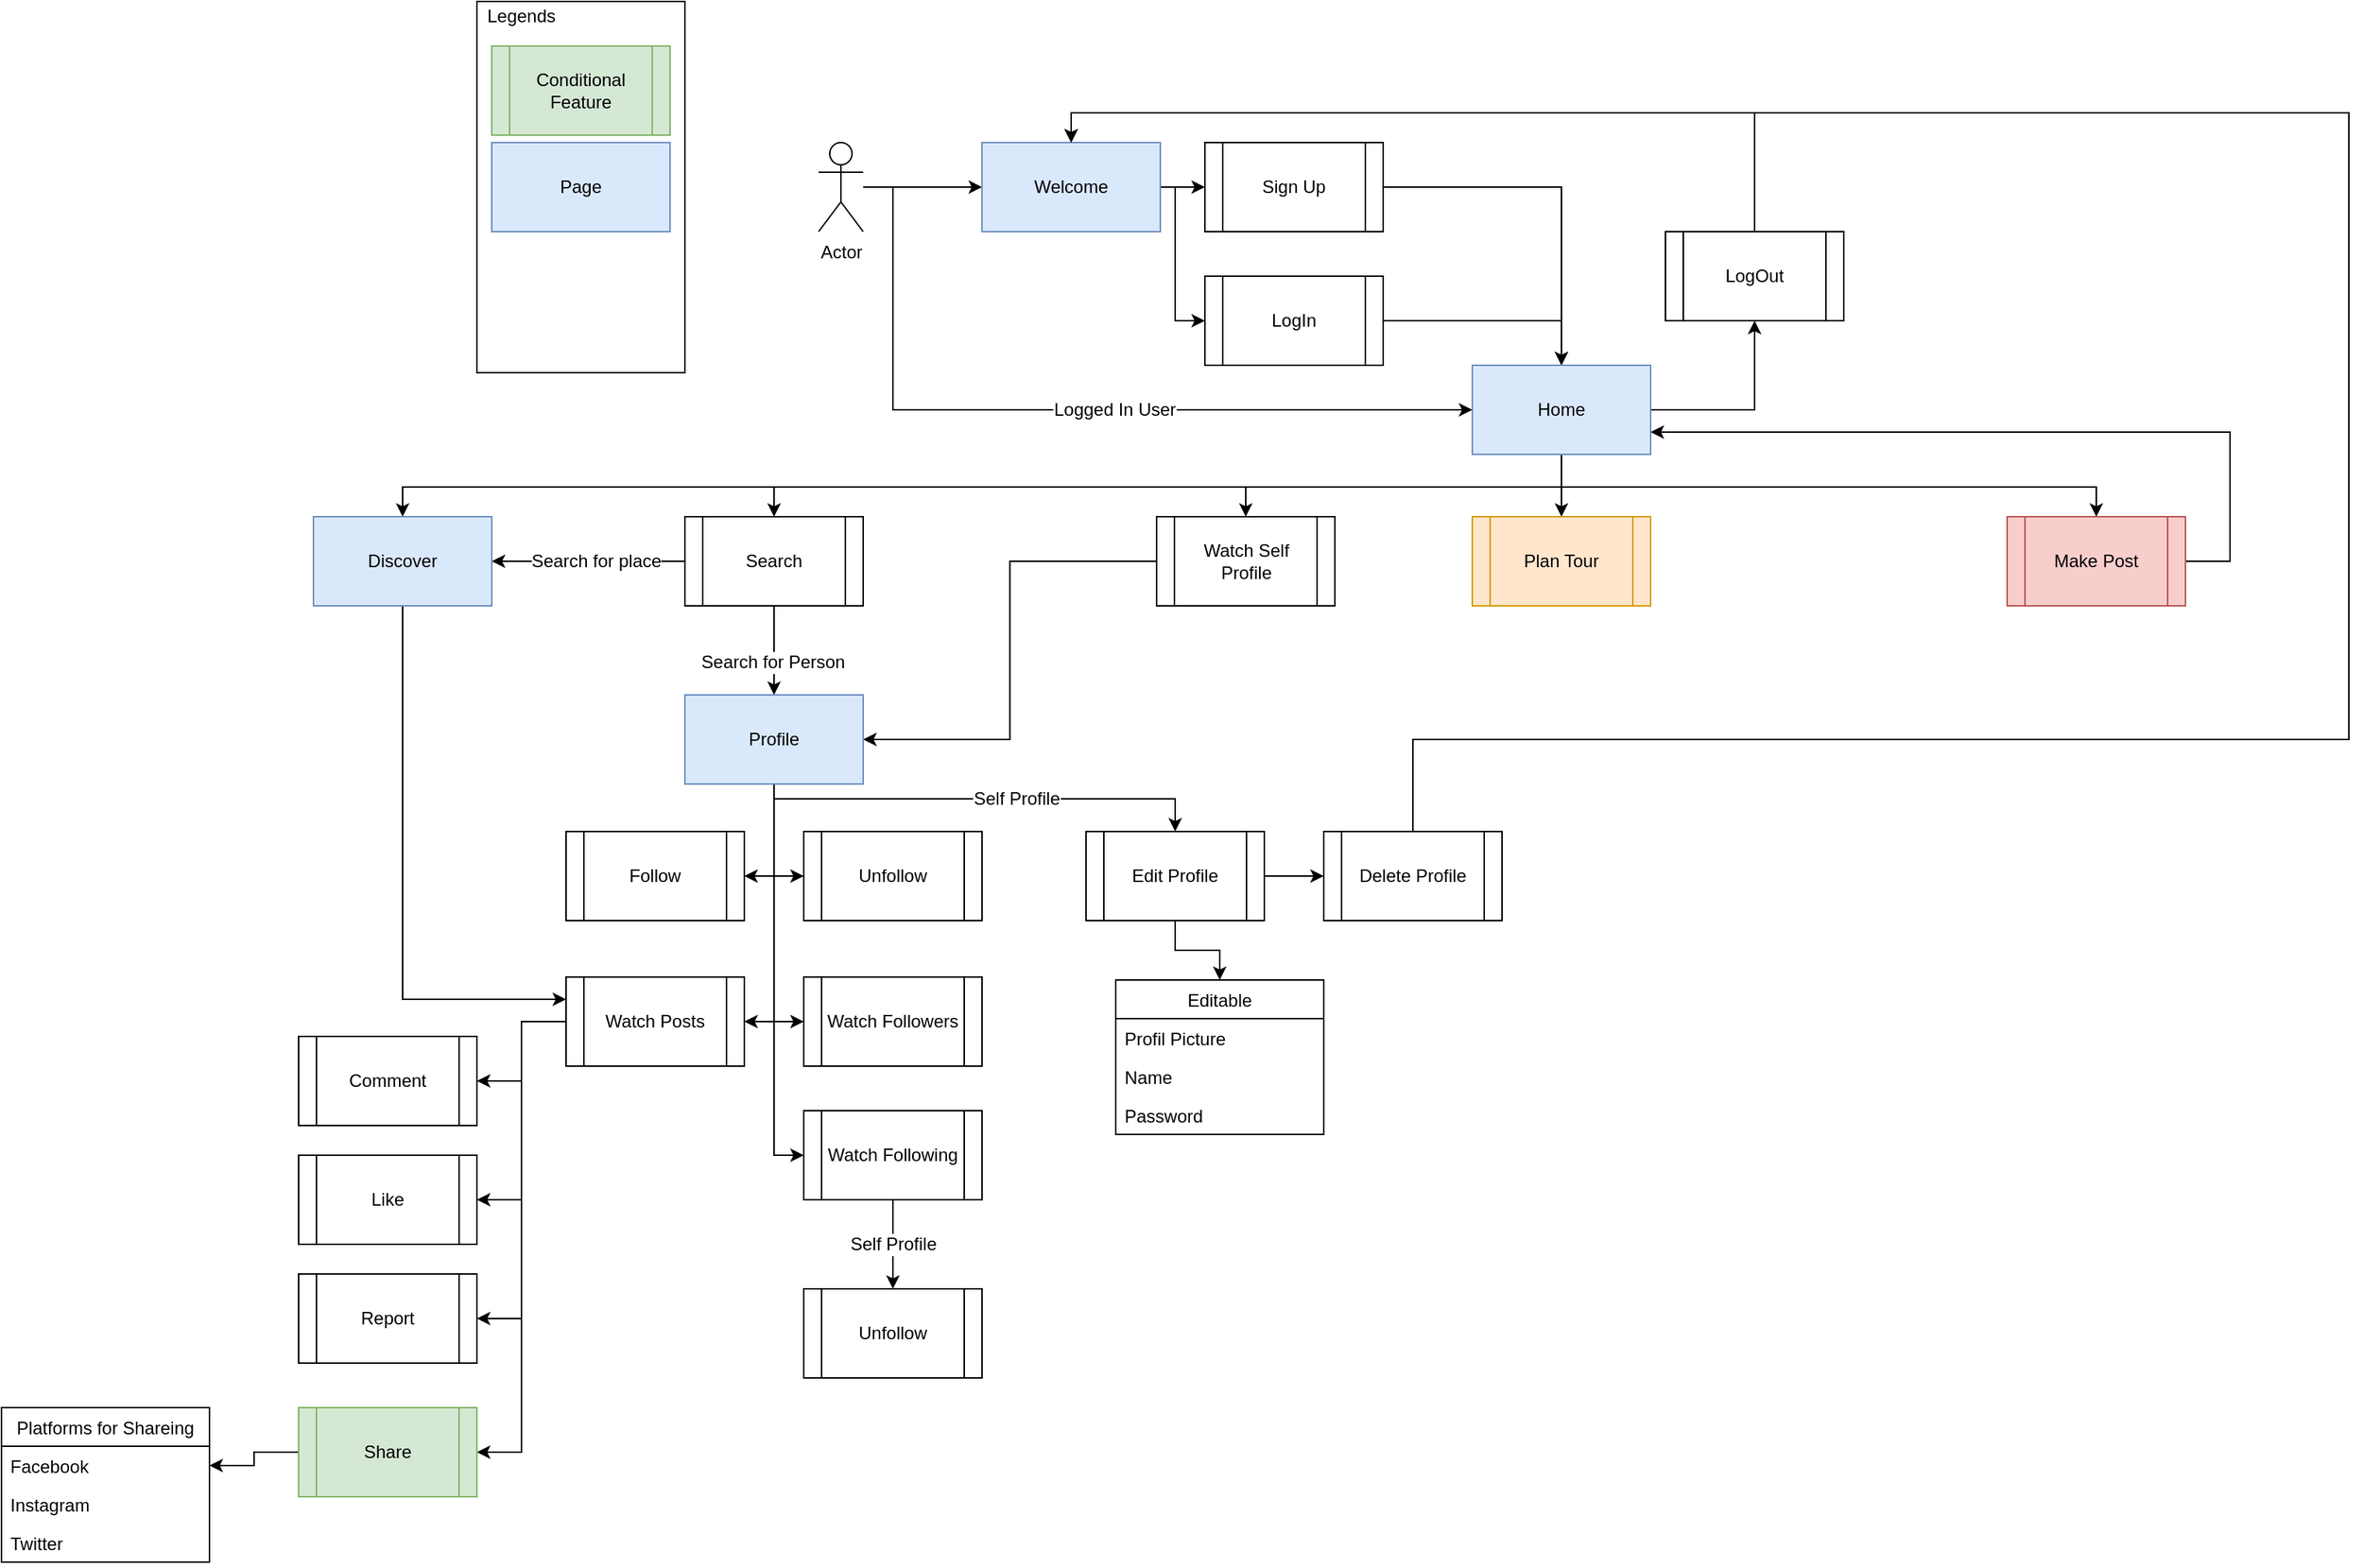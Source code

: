 <mxfile version="12.3.8" type="device" pages="1"><diagram id="4I_VLv4qWjBzLGB81JID" name="Page-1"><mxGraphModel dx="3773" dy="1103" grid="1" gridSize="10" guides="1" tooltips="1" connect="1" arrows="1" fold="1" page="1" pageScale="1" pageWidth="827" pageHeight="1169" math="0" shadow="0"><root><mxCell id="0"/><mxCell id="1" parent="0"/><mxCell id="bORqgM8b55si5CeG9BpK-6" style="edgeStyle=orthogonalEdgeStyle;rounded=0;orthogonalLoop=1;jettySize=auto;html=1;entryX=0;entryY=0.5;entryDx=0;entryDy=0;" edge="1" parent="1" source="bORqgM8b55si5CeG9BpK-1" target="bORqgM8b55si5CeG9BpK-4"><mxGeometry relative="1" as="geometry"/></mxCell><mxCell id="bORqgM8b55si5CeG9BpK-9" style="edgeStyle=orthogonalEdgeStyle;rounded=0;orthogonalLoop=1;jettySize=auto;html=1;entryX=0;entryY=0.5;entryDx=0;entryDy=0;" edge="1" parent="1" source="bORqgM8b55si5CeG9BpK-1" target="bORqgM8b55si5CeG9BpK-5"><mxGeometry relative="1" as="geometry"><Array as="points"><mxPoint x="70" y="338"/><mxPoint x="70" y="488"/></Array></mxGeometry></mxCell><mxCell id="bORqgM8b55si5CeG9BpK-10" value="Logged In User" style="text;html=1;align=center;verticalAlign=middle;resizable=0;points=[];;labelBackgroundColor=#ffffff;" vertex="1" connectable="0" parent="bORqgM8b55si5CeG9BpK-9"><mxGeometry x="0.138" relative="1" as="geometry"><mxPoint as="offset"/></mxGeometry></mxCell><mxCell id="bORqgM8b55si5CeG9BpK-1" value="Actor" style="shape=umlActor;verticalLabelPosition=bottom;labelBackgroundColor=#ffffff;verticalAlign=top;html=1;outlineConnect=0;" vertex="1" parent="1"><mxGeometry x="20" y="308" width="30" height="60" as="geometry"/></mxCell><mxCell id="bORqgM8b55si5CeG9BpK-12" style="edgeStyle=orthogonalEdgeStyle;rounded=0;orthogonalLoop=1;jettySize=auto;html=1;entryX=0.5;entryY=0;entryDx=0;entryDy=0;" edge="1" parent="1" source="bORqgM8b55si5CeG9BpK-2" target="bORqgM8b55si5CeG9BpK-5"><mxGeometry relative="1" as="geometry"/></mxCell><mxCell id="bORqgM8b55si5CeG9BpK-2" value="Sign Up" style="shape=process;whiteSpace=wrap;html=1;backgroundOutline=1;" vertex="1" parent="1"><mxGeometry x="280" y="308" width="120" height="60" as="geometry"/></mxCell><mxCell id="bORqgM8b55si5CeG9BpK-11" style="edgeStyle=orthogonalEdgeStyle;rounded=0;orthogonalLoop=1;jettySize=auto;html=1;entryX=0.5;entryY=0;entryDx=0;entryDy=0;" edge="1" parent="1" source="bORqgM8b55si5CeG9BpK-3" target="bORqgM8b55si5CeG9BpK-5"><mxGeometry relative="1" as="geometry"/></mxCell><mxCell id="bORqgM8b55si5CeG9BpK-3" value="LogIn" style="shape=process;whiteSpace=wrap;html=1;backgroundOutline=1;" vertex="1" parent="1"><mxGeometry x="280" y="398" width="120" height="60" as="geometry"/></mxCell><mxCell id="bORqgM8b55si5CeG9BpK-7" style="edgeStyle=orthogonalEdgeStyle;rounded=0;orthogonalLoop=1;jettySize=auto;html=1;entryX=0;entryY=0.5;entryDx=0;entryDy=0;" edge="1" parent="1" source="bORqgM8b55si5CeG9BpK-4" target="bORqgM8b55si5CeG9BpK-2"><mxGeometry relative="1" as="geometry"/></mxCell><mxCell id="bORqgM8b55si5CeG9BpK-8" style="edgeStyle=orthogonalEdgeStyle;rounded=0;orthogonalLoop=1;jettySize=auto;html=1;entryX=0;entryY=0.5;entryDx=0;entryDy=0;" edge="1" parent="1" source="bORqgM8b55si5CeG9BpK-4" target="bORqgM8b55si5CeG9BpK-3"><mxGeometry relative="1" as="geometry"><Array as="points"><mxPoint x="260" y="338"/><mxPoint x="260" y="428"/></Array></mxGeometry></mxCell><mxCell id="bORqgM8b55si5CeG9BpK-4" value="Welcome" style="rounded=0;whiteSpace=wrap;html=1;fillColor=#dae8fc;strokeColor=#6c8ebf;" vertex="1" parent="1"><mxGeometry x="130" y="308" width="120" height="60" as="geometry"/></mxCell><mxCell id="bORqgM8b55si5CeG9BpK-18" style="edgeStyle=orthogonalEdgeStyle;rounded=0;orthogonalLoop=1;jettySize=auto;html=1;entryX=0.5;entryY=0;entryDx=0;entryDy=0;" edge="1" parent="1" source="bORqgM8b55si5CeG9BpK-5" target="bORqgM8b55si5CeG9BpK-14"><mxGeometry relative="1" as="geometry"><Array as="points"><mxPoint x="520" y="540"/><mxPoint x="308" y="540"/></Array></mxGeometry></mxCell><mxCell id="bORqgM8b55si5CeG9BpK-20" style="edgeStyle=orthogonalEdgeStyle;rounded=0;orthogonalLoop=1;jettySize=auto;html=1;entryX=0.5;entryY=1;entryDx=0;entryDy=0;exitX=1;exitY=0.5;exitDx=0;exitDy=0;" edge="1" parent="1" source="bORqgM8b55si5CeG9BpK-5" target="bORqgM8b55si5CeG9BpK-16"><mxGeometry relative="1" as="geometry"/></mxCell><mxCell id="bORqgM8b55si5CeG9BpK-23" style="edgeStyle=orthogonalEdgeStyle;rounded=0;orthogonalLoop=1;jettySize=auto;html=1;entryX=0.5;entryY=0;entryDx=0;entryDy=0;" edge="1" parent="1" source="bORqgM8b55si5CeG9BpK-5" target="bORqgM8b55si5CeG9BpK-13"><mxGeometry relative="1" as="geometry"><Array as="points"><mxPoint x="520" y="540"/><mxPoint x="-10" y="540"/></Array></mxGeometry></mxCell><mxCell id="bORqgM8b55si5CeG9BpK-24" style="edgeStyle=orthogonalEdgeStyle;rounded=0;orthogonalLoop=1;jettySize=auto;html=1;entryX=0.5;entryY=0;entryDx=0;entryDy=0;" edge="1" parent="1" source="bORqgM8b55si5CeG9BpK-5" target="bORqgM8b55si5CeG9BpK-15"><mxGeometry relative="1" as="geometry"/></mxCell><mxCell id="bORqgM8b55si5CeG9BpK-26" style="edgeStyle=orthogonalEdgeStyle;rounded=0;orthogonalLoop=1;jettySize=auto;html=1;entryX=0.5;entryY=0;entryDx=0;entryDy=0;" edge="1" parent="1" source="bORqgM8b55si5CeG9BpK-5" target="bORqgM8b55si5CeG9BpK-62"><mxGeometry relative="1" as="geometry"><mxPoint x="-260" y="560.333" as="targetPoint"/><Array as="points"><mxPoint x="520" y="540"/><mxPoint x="-260" y="540"/><mxPoint x="-260" y="560"/></Array></mxGeometry></mxCell><mxCell id="bORqgM8b55si5CeG9BpK-41" style="edgeStyle=orthogonalEdgeStyle;rounded=0;orthogonalLoop=1;jettySize=auto;html=1;entryX=0.5;entryY=0;entryDx=0;entryDy=0;" edge="1" parent="1" source="bORqgM8b55si5CeG9BpK-5" target="bORqgM8b55si5CeG9BpK-40"><mxGeometry relative="1" as="geometry"><Array as="points"><mxPoint x="520" y="540"/><mxPoint x="880" y="540"/></Array></mxGeometry></mxCell><mxCell id="bORqgM8b55si5CeG9BpK-5" value="Home" style="rounded=0;whiteSpace=wrap;html=1;fillColor=#dae8fc;strokeColor=#6c8ebf;" vertex="1" parent="1"><mxGeometry x="460" y="458" width="120" height="60" as="geometry"/></mxCell><mxCell id="bORqgM8b55si5CeG9BpK-47" style="edgeStyle=orthogonalEdgeStyle;rounded=0;orthogonalLoop=1;jettySize=auto;html=1;entryX=0.5;entryY=0;entryDx=0;entryDy=0;" edge="1" parent="1" source="bORqgM8b55si5CeG9BpK-13" target="bORqgM8b55si5CeG9BpK-46"><mxGeometry relative="1" as="geometry"><Array as="points"><mxPoint x="-10" y="650"/><mxPoint x="-10" y="650"/></Array></mxGeometry></mxCell><mxCell id="bORqgM8b55si5CeG9BpK-60" value="Search for Person" style="text;html=1;align=center;verticalAlign=middle;resizable=0;points=[];;labelBackgroundColor=#ffffff;" vertex="1" connectable="0" parent="bORqgM8b55si5CeG9BpK-47"><mxGeometry x="0.267" y="-1" relative="1" as="geometry"><mxPoint as="offset"/></mxGeometry></mxCell><mxCell id="bORqgM8b55si5CeG9BpK-64" style="edgeStyle=orthogonalEdgeStyle;rounded=0;orthogonalLoop=1;jettySize=auto;html=1;entryX=1;entryY=0.5;entryDx=0;entryDy=0;" edge="1" parent="1" source="bORqgM8b55si5CeG9BpK-13" target="bORqgM8b55si5CeG9BpK-62"><mxGeometry relative="1" as="geometry"/></mxCell><mxCell id="bORqgM8b55si5CeG9BpK-65" value="Search for place" style="text;html=1;align=center;verticalAlign=middle;resizable=0;points=[];;labelBackgroundColor=#ffffff;" vertex="1" connectable="0" parent="bORqgM8b55si5CeG9BpK-64"><mxGeometry x="0.198" y="-2" relative="1" as="geometry"><mxPoint x="17.5" y="1.5" as="offset"/></mxGeometry></mxCell><mxCell id="bORqgM8b55si5CeG9BpK-13" value="Search" style="shape=process;whiteSpace=wrap;html=1;backgroundOutline=1;" vertex="1" parent="1"><mxGeometry x="-70" y="560" width="120" height="60" as="geometry"/></mxCell><mxCell id="bORqgM8b55si5CeG9BpK-67" style="edgeStyle=orthogonalEdgeStyle;rounded=0;orthogonalLoop=1;jettySize=auto;html=1;entryX=1;entryY=0.5;entryDx=0;entryDy=0;" edge="1" parent="1" source="bORqgM8b55si5CeG9BpK-14" target="bORqgM8b55si5CeG9BpK-46"><mxGeometry relative="1" as="geometry"/></mxCell><mxCell id="bORqgM8b55si5CeG9BpK-14" value="Watch Self Profile" style="shape=process;whiteSpace=wrap;html=1;backgroundOutline=1;" vertex="1" parent="1"><mxGeometry x="247.5" y="560" width="120" height="60" as="geometry"/></mxCell><mxCell id="bORqgM8b55si5CeG9BpK-15" value="Plan Tour" style="shape=process;whiteSpace=wrap;html=1;backgroundOutline=1;fillColor=#ffe6cc;strokeColor=#d79b00;" vertex="1" parent="1"><mxGeometry x="460" y="560" width="120" height="60" as="geometry"/></mxCell><mxCell id="bORqgM8b55si5CeG9BpK-21" style="edgeStyle=orthogonalEdgeStyle;rounded=0;orthogonalLoop=1;jettySize=auto;html=1;entryX=0.5;entryY=0;entryDx=0;entryDy=0;" edge="1" parent="1" source="bORqgM8b55si5CeG9BpK-16" target="bORqgM8b55si5CeG9BpK-4"><mxGeometry relative="1" as="geometry"><Array as="points"><mxPoint x="650" y="288"/><mxPoint x="190" y="288"/></Array></mxGeometry></mxCell><mxCell id="bORqgM8b55si5CeG9BpK-16" value="LogOut" style="shape=process;whiteSpace=wrap;html=1;backgroundOutline=1;" vertex="1" parent="1"><mxGeometry x="590" y="368" width="120" height="60" as="geometry"/></mxCell><mxCell id="bORqgM8b55si5CeG9BpK-39" style="edgeStyle=orthogonalEdgeStyle;rounded=0;orthogonalLoop=1;jettySize=auto;html=1;entryX=0.5;entryY=0;entryDx=0;entryDy=0;" edge="1" parent="1" source="bORqgM8b55si5CeG9BpK-22" target="bORqgM8b55si5CeG9BpK-35"><mxGeometry relative="1" as="geometry"/></mxCell><mxCell id="bORqgM8b55si5CeG9BpK-44" style="edgeStyle=orthogonalEdgeStyle;rounded=0;orthogonalLoop=1;jettySize=auto;html=1;entryX=0;entryY=0.5;entryDx=0;entryDy=0;" edge="1" parent="1" source="bORqgM8b55si5CeG9BpK-22" target="bORqgM8b55si5CeG9BpK-43"><mxGeometry relative="1" as="geometry"/></mxCell><mxCell id="bORqgM8b55si5CeG9BpK-22" value="Edit Profile" style="shape=process;whiteSpace=wrap;html=1;backgroundOutline=1;" vertex="1" parent="1"><mxGeometry x="200" y="772" width="120" height="60" as="geometry"/></mxCell><mxCell id="bORqgM8b55si5CeG9BpK-27" value="Watch Followers" style="shape=process;whiteSpace=wrap;html=1;backgroundOutline=1;" vertex="1" parent="1"><mxGeometry x="10" y="870" width="120" height="60" as="geometry"/></mxCell><mxCell id="bORqgM8b55si5CeG9BpK-34" style="edgeStyle=orthogonalEdgeStyle;rounded=0;orthogonalLoop=1;jettySize=auto;html=1;entryX=0.5;entryY=0;entryDx=0;entryDy=0;" edge="1" parent="1" source="bORqgM8b55si5CeG9BpK-28" target="bORqgM8b55si5CeG9BpK-33"><mxGeometry relative="1" as="geometry"/></mxCell><mxCell id="bORqgM8b55si5CeG9BpK-70" value="Self Profile" style="text;html=1;align=center;verticalAlign=middle;resizable=0;points=[];;labelBackgroundColor=#ffffff;" vertex="1" connectable="0" parent="bORqgM8b55si5CeG9BpK-34"><mxGeometry x="0.403" relative="1" as="geometry"><mxPoint y="-12" as="offset"/></mxGeometry></mxCell><mxCell id="bORqgM8b55si5CeG9BpK-28" value="Watch Following" style="shape=process;whiteSpace=wrap;html=1;backgroundOutline=1;" vertex="1" parent="1"><mxGeometry x="10" y="960" width="120" height="60" as="geometry"/></mxCell><mxCell id="bORqgM8b55si5CeG9BpK-33" value="Unfollow" style="shape=process;whiteSpace=wrap;html=1;backgroundOutline=1;" vertex="1" parent="1"><mxGeometry x="10" y="1080" width="120" height="60" as="geometry"/></mxCell><mxCell id="bORqgM8b55si5CeG9BpK-35" value="Editable" style="swimlane;fontStyle=0;childLayout=stackLayout;horizontal=1;startSize=26;fillColor=none;horizontalStack=0;resizeParent=1;resizeParentMax=0;resizeLast=0;collapsible=1;marginBottom=0;" vertex="1" parent="1"><mxGeometry x="220" y="872" width="140" height="104" as="geometry"><mxRectangle x="350" y="780" width="80" height="26" as="alternateBounds"/></mxGeometry></mxCell><mxCell id="bORqgM8b55si5CeG9BpK-36" value="Profil Picture" style="text;strokeColor=none;fillColor=none;align=left;verticalAlign=top;spacingLeft=4;spacingRight=4;overflow=hidden;rotatable=0;points=[[0,0.5],[1,0.5]];portConstraint=eastwest;" vertex="1" parent="bORqgM8b55si5CeG9BpK-35"><mxGeometry y="26" width="140" height="26" as="geometry"/></mxCell><mxCell id="bORqgM8b55si5CeG9BpK-37" value="Name" style="text;strokeColor=none;fillColor=none;align=left;verticalAlign=top;spacingLeft=4;spacingRight=4;overflow=hidden;rotatable=0;points=[[0,0.5],[1,0.5]];portConstraint=eastwest;" vertex="1" parent="bORqgM8b55si5CeG9BpK-35"><mxGeometry y="52" width="140" height="26" as="geometry"/></mxCell><mxCell id="bORqgM8b55si5CeG9BpK-38" value="Password" style="text;strokeColor=none;fillColor=none;align=left;verticalAlign=top;spacingLeft=4;spacingRight=4;overflow=hidden;rotatable=0;points=[[0,0.5],[1,0.5]];portConstraint=eastwest;" vertex="1" parent="bORqgM8b55si5CeG9BpK-35"><mxGeometry y="78" width="140" height="26" as="geometry"/></mxCell><mxCell id="bORqgM8b55si5CeG9BpK-42" style="edgeStyle=orthogonalEdgeStyle;rounded=0;orthogonalLoop=1;jettySize=auto;html=1;entryX=1;entryY=0.75;entryDx=0;entryDy=0;" edge="1" parent="1" source="bORqgM8b55si5CeG9BpK-40" target="bORqgM8b55si5CeG9BpK-5"><mxGeometry relative="1" as="geometry"><Array as="points"><mxPoint x="970" y="590"/><mxPoint x="970" y="503"/></Array></mxGeometry></mxCell><mxCell id="bORqgM8b55si5CeG9BpK-40" value="Make Post" style="shape=process;whiteSpace=wrap;html=1;backgroundOutline=1;fillColor=#f8cecc;strokeColor=#b85450;" vertex="1" parent="1"><mxGeometry x="820" y="560" width="120" height="60" as="geometry"/></mxCell><mxCell id="bORqgM8b55si5CeG9BpK-45" style="edgeStyle=orthogonalEdgeStyle;rounded=0;orthogonalLoop=1;jettySize=auto;html=1;entryX=0.5;entryY=0;entryDx=0;entryDy=0;" edge="1" parent="1" source="bORqgM8b55si5CeG9BpK-43" target="bORqgM8b55si5CeG9BpK-4"><mxGeometry relative="1" as="geometry"><Array as="points"><mxPoint x="1050" y="710"/><mxPoint x="1050" y="288"/><mxPoint x="190" y="288"/></Array></mxGeometry></mxCell><mxCell id="bORqgM8b55si5CeG9BpK-43" value="Delete Profile" style="shape=process;whiteSpace=wrap;html=1;backgroundOutline=1;" vertex="1" parent="1"><mxGeometry x="360" y="772" width="120" height="60" as="geometry"/></mxCell><mxCell id="bORqgM8b55si5CeG9BpK-50" style="edgeStyle=orthogonalEdgeStyle;rounded=0;orthogonalLoop=1;jettySize=auto;html=1;entryX=1;entryY=0.5;entryDx=0;entryDy=0;" edge="1" parent="1" source="bORqgM8b55si5CeG9BpK-46" target="bORqgM8b55si5CeG9BpK-48"><mxGeometry relative="1" as="geometry"/></mxCell><mxCell id="bORqgM8b55si5CeG9BpK-51" style="edgeStyle=orthogonalEdgeStyle;rounded=0;orthogonalLoop=1;jettySize=auto;html=1;entryX=0;entryY=0.5;entryDx=0;entryDy=0;" edge="1" parent="1" source="bORqgM8b55si5CeG9BpK-46" target="bORqgM8b55si5CeG9BpK-49"><mxGeometry relative="1" as="geometry"/></mxCell><mxCell id="bORqgM8b55si5CeG9BpK-59" style="edgeStyle=orthogonalEdgeStyle;rounded=0;orthogonalLoop=1;jettySize=auto;html=1;entryX=1;entryY=0.5;entryDx=0;entryDy=0;" edge="1" parent="1" source="bORqgM8b55si5CeG9BpK-46" target="bORqgM8b55si5CeG9BpK-52"><mxGeometry relative="1" as="geometry"/></mxCell><mxCell id="bORqgM8b55si5CeG9BpK-68" style="edgeStyle=orthogonalEdgeStyle;rounded=0;orthogonalLoop=1;jettySize=auto;html=1;entryX=0;entryY=0.5;entryDx=0;entryDy=0;" edge="1" parent="1" source="bORqgM8b55si5CeG9BpK-46" target="bORqgM8b55si5CeG9BpK-27"><mxGeometry relative="1" as="geometry"/></mxCell><mxCell id="bORqgM8b55si5CeG9BpK-69" style="edgeStyle=orthogonalEdgeStyle;rounded=0;orthogonalLoop=1;jettySize=auto;html=1;entryX=0;entryY=0.5;entryDx=0;entryDy=0;" edge="1" parent="1" source="bORqgM8b55si5CeG9BpK-46" target="bORqgM8b55si5CeG9BpK-28"><mxGeometry relative="1" as="geometry"><mxPoint x="-30" y="1010" as="targetPoint"/></mxGeometry></mxCell><mxCell id="bORqgM8b55si5CeG9BpK-71" style="edgeStyle=orthogonalEdgeStyle;rounded=0;orthogonalLoop=1;jettySize=auto;html=1;entryX=0.5;entryY=0;entryDx=0;entryDy=0;" edge="1" parent="1" source="bORqgM8b55si5CeG9BpK-46" target="bORqgM8b55si5CeG9BpK-22"><mxGeometry relative="1" as="geometry"><Array as="points"><mxPoint x="-10" y="750"/><mxPoint x="260" y="750"/></Array></mxGeometry></mxCell><mxCell id="bORqgM8b55si5CeG9BpK-72" value="Self Profile" style="text;html=1;align=center;verticalAlign=middle;resizable=0;points=[];;labelBackgroundColor=#ffffff;" vertex="1" connectable="0" parent="bORqgM8b55si5CeG9BpK-71"><mxGeometry x="0.141" relative="1" as="geometry"><mxPoint as="offset"/></mxGeometry></mxCell><mxCell id="bORqgM8b55si5CeG9BpK-46" value="Profile" style="rounded=0;whiteSpace=wrap;html=1;fillColor=#dae8fc;strokeColor=#6c8ebf;" vertex="1" parent="1"><mxGeometry x="-70" y="680" width="120" height="60" as="geometry"/></mxCell><mxCell id="bORqgM8b55si5CeG9BpK-48" value="Follow" style="shape=process;whiteSpace=wrap;html=1;backgroundOutline=1;" vertex="1" parent="1"><mxGeometry x="-150" y="772" width="120" height="60" as="geometry"/></mxCell><mxCell id="bORqgM8b55si5CeG9BpK-49" value="Unfollow" style="shape=process;whiteSpace=wrap;html=1;backgroundOutline=1;" vertex="1" parent="1"><mxGeometry x="10" y="772" width="120" height="60" as="geometry"/></mxCell><mxCell id="bORqgM8b55si5CeG9BpK-56" style="edgeStyle=orthogonalEdgeStyle;rounded=0;orthogonalLoop=1;jettySize=auto;html=1;entryX=1;entryY=0.5;entryDx=0;entryDy=0;" edge="1" parent="1" source="bORqgM8b55si5CeG9BpK-52" target="bORqgM8b55si5CeG9BpK-53"><mxGeometry relative="1" as="geometry"/></mxCell><mxCell id="bORqgM8b55si5CeG9BpK-57" style="edgeStyle=orthogonalEdgeStyle;rounded=0;orthogonalLoop=1;jettySize=auto;html=1;entryX=1;entryY=0.5;entryDx=0;entryDy=0;" edge="1" parent="1" source="bORqgM8b55si5CeG9BpK-52" target="bORqgM8b55si5CeG9BpK-54"><mxGeometry relative="1" as="geometry"/></mxCell><mxCell id="bORqgM8b55si5CeG9BpK-58" style="edgeStyle=orthogonalEdgeStyle;rounded=0;orthogonalLoop=1;jettySize=auto;html=1;entryX=1;entryY=0.5;entryDx=0;entryDy=0;" edge="1" parent="1" source="bORqgM8b55si5CeG9BpK-52" target="bORqgM8b55si5CeG9BpK-55"><mxGeometry relative="1" as="geometry"/></mxCell><mxCell id="bORqgM8b55si5CeG9BpK-76" style="edgeStyle=orthogonalEdgeStyle;rounded=0;orthogonalLoop=1;jettySize=auto;html=1;entryX=1;entryY=0.5;entryDx=0;entryDy=0;" edge="1" parent="1" source="bORqgM8b55si5CeG9BpK-52" target="bORqgM8b55si5CeG9BpK-73"><mxGeometry relative="1" as="geometry"/></mxCell><mxCell id="bORqgM8b55si5CeG9BpK-52" value="Watch Posts" style="shape=process;whiteSpace=wrap;html=1;backgroundOutline=1;" vertex="1" parent="1"><mxGeometry x="-150" y="870" width="120" height="60" as="geometry"/></mxCell><mxCell id="bORqgM8b55si5CeG9BpK-53" value="Comment" style="shape=process;whiteSpace=wrap;html=1;backgroundOutline=1;" vertex="1" parent="1"><mxGeometry x="-330" y="910" width="120" height="60" as="geometry"/></mxCell><mxCell id="bORqgM8b55si5CeG9BpK-54" value="Like" style="shape=process;whiteSpace=wrap;html=1;backgroundOutline=1;" vertex="1" parent="1"><mxGeometry x="-330" y="990" width="120" height="60" as="geometry"/></mxCell><mxCell id="bORqgM8b55si5CeG9BpK-55" value="Report" style="shape=process;whiteSpace=wrap;html=1;backgroundOutline=1;" vertex="1" parent="1"><mxGeometry x="-330" y="1070" width="120" height="60" as="geometry"/></mxCell><mxCell id="bORqgM8b55si5CeG9BpK-66" style="edgeStyle=orthogonalEdgeStyle;rounded=0;orthogonalLoop=1;jettySize=auto;html=1;entryX=0;entryY=0.25;entryDx=0;entryDy=0;" edge="1" parent="1" source="bORqgM8b55si5CeG9BpK-62" target="bORqgM8b55si5CeG9BpK-52"><mxGeometry relative="1" as="geometry"><Array as="points"><mxPoint x="-260" y="885"/></Array></mxGeometry></mxCell><mxCell id="bORqgM8b55si5CeG9BpK-62" value="Discover" style="rounded=0;whiteSpace=wrap;html=1;fillColor=#dae8fc;strokeColor=#6c8ebf;" vertex="1" parent="1"><mxGeometry x="-320" y="560" width="120" height="60" as="geometry"/></mxCell><mxCell id="bORqgM8b55si5CeG9BpK-90" style="edgeStyle=orthogonalEdgeStyle;rounded=0;orthogonalLoop=1;jettySize=auto;html=1;entryX=1;entryY=0.5;entryDx=0;entryDy=0;" edge="1" parent="1" source="bORqgM8b55si5CeG9BpK-73" target="bORqgM8b55si5CeG9BpK-85"><mxGeometry relative="1" as="geometry"><mxPoint x="-414" y="1220" as="targetPoint"/></mxGeometry></mxCell><mxCell id="bORqgM8b55si5CeG9BpK-73" value="Share" style="shape=process;whiteSpace=wrap;html=1;backgroundOutline=1;fillColor=#d5e8d4;strokeColor=#82b366;" vertex="1" parent="1"><mxGeometry x="-330" y="1160" width="120" height="60" as="geometry"/></mxCell><mxCell id="bORqgM8b55si5CeG9BpK-83" value="" style="group" vertex="1" connectable="0" parent="1"><mxGeometry x="-210" y="213" width="140" height="250" as="geometry"/></mxCell><mxCell id="bORqgM8b55si5CeG9BpK-81" value="" style="rounded=0;whiteSpace=wrap;html=1;" vertex="1" parent="bORqgM8b55si5CeG9BpK-83"><mxGeometry width="140" height="250" as="geometry"/></mxCell><mxCell id="bORqgM8b55si5CeG9BpK-77" value="Conditional&lt;br&gt;Feature" style="shape=process;whiteSpace=wrap;html=1;backgroundOutline=1;fillColor=#d5e8d4;strokeColor=#82b366;" vertex="1" parent="bORqgM8b55si5CeG9BpK-83"><mxGeometry x="10" y="30" width="120" height="60" as="geometry"/></mxCell><mxCell id="bORqgM8b55si5CeG9BpK-80" value="Page" style="rounded=0;whiteSpace=wrap;html=1;fillColor=#dae8fc;strokeColor=#6c8ebf;" vertex="1" parent="bORqgM8b55si5CeG9BpK-83"><mxGeometry x="10" y="95" width="120" height="60" as="geometry"/></mxCell><mxCell id="bORqgM8b55si5CeG9BpK-82" value="Legends" style="text;html=1;strokeColor=none;fillColor=none;align=center;verticalAlign=middle;whiteSpace=wrap;rounded=0;" vertex="1" parent="bORqgM8b55si5CeG9BpK-83"><mxGeometry width="60" height="20" as="geometry"/></mxCell><mxCell id="bORqgM8b55si5CeG9BpK-84" value="Platforms for Shareing" style="swimlane;fontStyle=0;childLayout=stackLayout;horizontal=1;startSize=26;fillColor=none;horizontalStack=0;resizeParent=1;resizeParentMax=0;resizeLast=0;collapsible=1;marginBottom=0;" vertex="1" parent="1"><mxGeometry x="-530" y="1160" width="140" height="104" as="geometry"/></mxCell><mxCell id="bORqgM8b55si5CeG9BpK-85" value="Facebook" style="text;strokeColor=none;fillColor=none;align=left;verticalAlign=top;spacingLeft=4;spacingRight=4;overflow=hidden;rotatable=0;points=[[0,0.5],[1,0.5]];portConstraint=eastwest;" vertex="1" parent="bORqgM8b55si5CeG9BpK-84"><mxGeometry y="26" width="140" height="26" as="geometry"/></mxCell><mxCell id="bORqgM8b55si5CeG9BpK-86" value="Instagram" style="text;strokeColor=none;fillColor=none;align=left;verticalAlign=top;spacingLeft=4;spacingRight=4;overflow=hidden;rotatable=0;points=[[0,0.5],[1,0.5]];portConstraint=eastwest;" vertex="1" parent="bORqgM8b55si5CeG9BpK-84"><mxGeometry y="52" width="140" height="26" as="geometry"/></mxCell><mxCell id="bORqgM8b55si5CeG9BpK-87" value="Twitter" style="text;strokeColor=none;fillColor=none;align=left;verticalAlign=top;spacingLeft=4;spacingRight=4;overflow=hidden;rotatable=0;points=[[0,0.5],[1,0.5]];portConstraint=eastwest;" vertex="1" parent="bORqgM8b55si5CeG9BpK-84"><mxGeometry y="78" width="140" height="26" as="geometry"/></mxCell></root></mxGraphModel></diagram></mxfile>